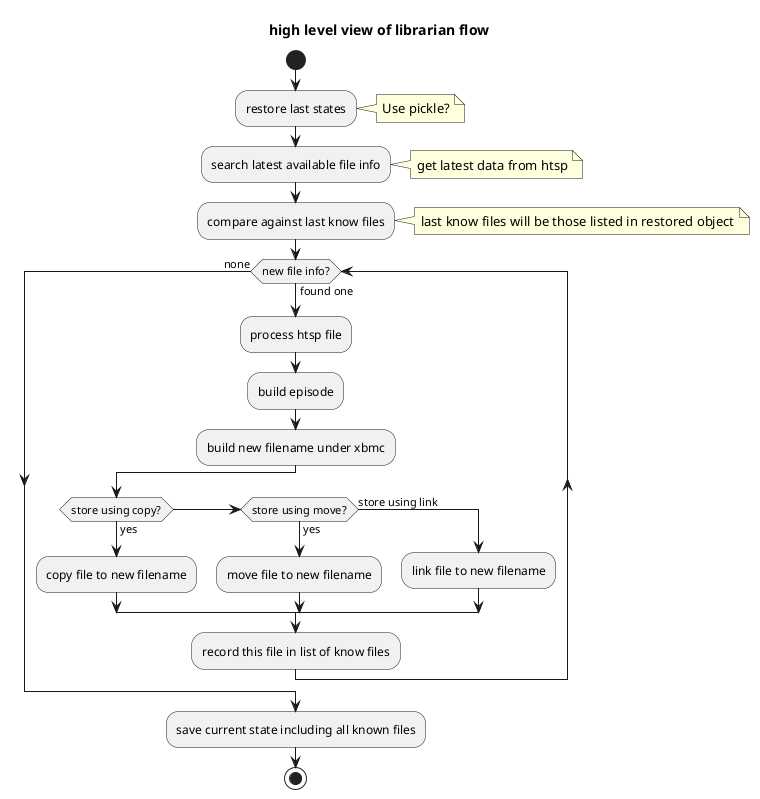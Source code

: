 
@startuml
title high level view of librarian flow
start
:restore last states;
note right: Use pickle?
:search latest available file info;
note right: get latest data from htsp
:compare against last know files;
note right: last know files will be those listed in restored object
while (new file info?) is (found one)
  :process htsp file;
  :build episode;
  :build new filename under xbmc;
  if (store using copy?) then (yes)
    :copy file to new filename;
  elseif (store using move?) then (yes)
    :move file to new filename;
    else (store using link)
     :link file to new filename;
  endif
  :record this file in list of know files;
endwhile (none)
:save current state including all known files;
stop
@enduml



@startuml 
title Abstract classes
class Librarian{
  look_for_new_files()
}
class LibraryRecord 
class MonitorForNewRecording <<ABC>> {
  read_log()
  episode_factory()
}
class Programme <<ABC>>
IPlayerMonitor <|- MonitorForNewRecording
Librarian o-* "0..*" LibraryRecord : keeps
Librarian *-- IPlayerMonitor: checks for updates
IPlayerMonitor .. HorizonEpisode : creates >
HorizonEpisode <|- IPlayerEpisode 
IPlayerEpisode <|- Programme
TVDBFiler .. FilingAssistant: generates filenames for >
FilingAssistant .. Librarian : does filing for >
class StoringRule <<ABC>>
StoreAsALink .. StoringRule
FilingAssistant -- StoringRule: provides storage rules <
FilingAssistant .. StoreAsALink : knows how to >
@enduml